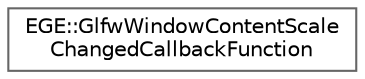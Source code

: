 digraph "Graphical Class Hierarchy"
{
 // LATEX_PDF_SIZE
  bgcolor="transparent";
  edge [fontname=Helvetica,fontsize=10,labelfontname=Helvetica,labelfontsize=10];
  node [fontname=Helvetica,fontsize=10,shape=box,height=0.2,width=0.4];
  rankdir="LR";
  Node0 [id="Node000000",label="EGE::GlfwWindowContentScale\lChangedCallbackFunction",height=0.2,width=0.4,color="grey40", fillcolor="white", style="filled",URL="$classEGE_1_1GlfwWindowContentScaleChangedCallbackFunction.html",tooltip="Represents a singleton callback function for handling key events in a GLFW window."];
}
